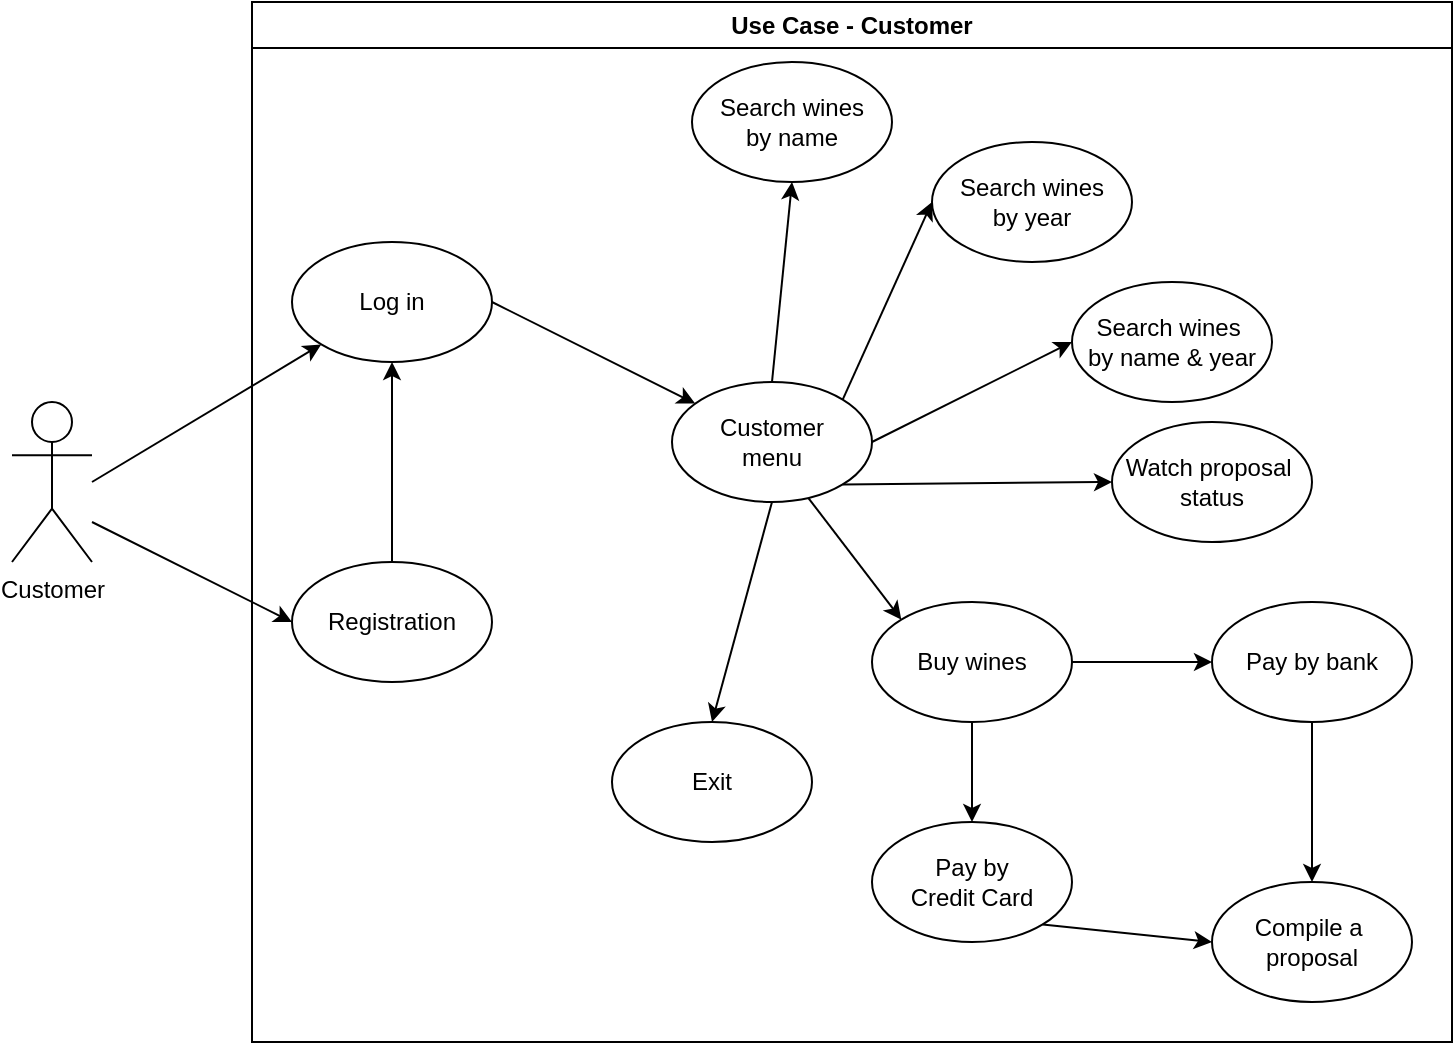 <mxfile version="20.8.16" type="device"><diagram name="Page-1" id="uEv5cgbniml-CpmgONtw"><mxGraphModel dx="954" dy="727" grid="1" gridSize="10" guides="1" tooltips="1" connect="1" arrows="1" fold="1" page="1" pageScale="1" pageWidth="827" pageHeight="1169" math="0" shadow="0"><root><mxCell id="0"/><mxCell id="1" parent="0"/><mxCell id="Oi3WrG4VfCzASp7VYZzI-1" value="Log in" style="ellipse;whiteSpace=wrap;html=1;" vertex="1" parent="1"><mxGeometry x="220" y="160" width="100" height="60" as="geometry"/></mxCell><mxCell id="Oi3WrG4VfCzASp7VYZzI-2" value="Registration" style="ellipse;whiteSpace=wrap;html=1;" vertex="1" parent="1"><mxGeometry x="220" y="320" width="100" height="60" as="geometry"/></mxCell><mxCell id="Oi3WrG4VfCzASp7VYZzI-3" value="Customer&lt;br&gt;menu" style="ellipse;whiteSpace=wrap;html=1;" vertex="1" parent="1"><mxGeometry x="410" y="230" width="100" height="60" as="geometry"/></mxCell><mxCell id="Oi3WrG4VfCzASp7VYZzI-4" value="Search wines&lt;br&gt;by name" style="ellipse;whiteSpace=wrap;html=1;" vertex="1" parent="1"><mxGeometry x="420" y="70" width="100" height="60" as="geometry"/></mxCell><mxCell id="Oi3WrG4VfCzASp7VYZzI-5" value="" style="endArrow=classic;html=1;rounded=0;entryX=0.5;entryY=1;entryDx=0;entryDy=0;exitX=0.5;exitY=0;exitDx=0;exitDy=0;" edge="1" parent="1" source="Oi3WrG4VfCzASp7VYZzI-3" target="Oi3WrG4VfCzASp7VYZzI-4"><mxGeometry width="50" height="50" relative="1" as="geometry"><mxPoint x="320" y="290" as="sourcePoint"/><mxPoint x="370" y="240" as="targetPoint"/></mxGeometry></mxCell><mxCell id="Oi3WrG4VfCzASp7VYZzI-6" value="" style="endArrow=classic;html=1;rounded=0;exitX=1;exitY=0.5;exitDx=0;exitDy=0;" edge="1" parent="1" source="Oi3WrG4VfCzASp7VYZzI-1" target="Oi3WrG4VfCzASp7VYZzI-3"><mxGeometry width="50" height="50" relative="1" as="geometry"><mxPoint x="320" y="290" as="sourcePoint"/><mxPoint x="370" y="240" as="targetPoint"/></mxGeometry></mxCell><mxCell id="Oi3WrG4VfCzASp7VYZzI-7" value="" style="endArrow=classic;html=1;rounded=0;exitX=0.5;exitY=0;exitDx=0;exitDy=0;entryX=0.5;entryY=1;entryDx=0;entryDy=0;" edge="1" parent="1" source="Oi3WrG4VfCzASp7VYZzI-2" target="Oi3WrG4VfCzASp7VYZzI-1"><mxGeometry width="50" height="50" relative="1" as="geometry"><mxPoint x="320" y="290" as="sourcePoint"/><mxPoint x="370" y="240" as="targetPoint"/></mxGeometry></mxCell><mxCell id="Oi3WrG4VfCzASp7VYZzI-8" value="Search wines&lt;br&gt;by year" style="ellipse;whiteSpace=wrap;html=1;" vertex="1" parent="1"><mxGeometry x="540" y="110" width="100" height="60" as="geometry"/></mxCell><mxCell id="Oi3WrG4VfCzASp7VYZzI-9" value="" style="endArrow=classic;html=1;rounded=0;entryX=0;entryY=0.5;entryDx=0;entryDy=0;exitX=1;exitY=0;exitDx=0;exitDy=0;" edge="1" parent="1" source="Oi3WrG4VfCzASp7VYZzI-3" target="Oi3WrG4VfCzASp7VYZzI-8"><mxGeometry width="50" height="50" relative="1" as="geometry"><mxPoint x="360" y="290" as="sourcePoint"/><mxPoint x="410" y="240" as="targetPoint"/></mxGeometry></mxCell><mxCell id="Oi3WrG4VfCzASp7VYZzI-10" value="Search wines&amp;nbsp;&lt;br&gt;by name &amp;amp; year" style="ellipse;whiteSpace=wrap;html=1;" vertex="1" parent="1"><mxGeometry x="610" y="180" width="100" height="60" as="geometry"/></mxCell><mxCell id="Oi3WrG4VfCzASp7VYZzI-11" value="" style="endArrow=classic;html=1;rounded=0;entryX=0;entryY=0.5;entryDx=0;entryDy=0;exitX=1;exitY=0.5;exitDx=0;exitDy=0;" edge="1" parent="1" source="Oi3WrG4VfCzASp7VYZzI-3" target="Oi3WrG4VfCzASp7VYZzI-10"><mxGeometry width="50" height="50" relative="1" as="geometry"><mxPoint x="360" y="280" as="sourcePoint"/><mxPoint x="410" y="230" as="targetPoint"/></mxGeometry></mxCell><mxCell id="Oi3WrG4VfCzASp7VYZzI-12" value="Watch proposal&amp;nbsp;&lt;br&gt;status" style="ellipse;whiteSpace=wrap;html=1;" vertex="1" parent="1"><mxGeometry x="630" y="250" width="100" height="60" as="geometry"/></mxCell><mxCell id="Oi3WrG4VfCzASp7VYZzI-13" value="" style="endArrow=classic;html=1;rounded=0;exitX=1;exitY=1;exitDx=0;exitDy=0;entryX=0;entryY=0.5;entryDx=0;entryDy=0;" edge="1" parent="1" source="Oi3WrG4VfCzASp7VYZzI-3" target="Oi3WrG4VfCzASp7VYZzI-12"><mxGeometry width="50" height="50" relative="1" as="geometry"><mxPoint x="360" y="410" as="sourcePoint"/><mxPoint x="410" y="360" as="targetPoint"/></mxGeometry></mxCell><mxCell id="Oi3WrG4VfCzASp7VYZzI-14" value="Buy wines" style="ellipse;whiteSpace=wrap;html=1;" vertex="1" parent="1"><mxGeometry x="510" y="340" width="100" height="60" as="geometry"/></mxCell><mxCell id="Oi3WrG4VfCzASp7VYZzI-15" value="" style="endArrow=classic;html=1;rounded=0;entryX=0;entryY=0;entryDx=0;entryDy=0;exitX=0.683;exitY=0.969;exitDx=0;exitDy=0;exitPerimeter=0;" edge="1" parent="1" source="Oi3WrG4VfCzASp7VYZzI-3" target="Oi3WrG4VfCzASp7VYZzI-14"><mxGeometry width="50" height="50" relative="1" as="geometry"><mxPoint x="360" y="410" as="sourcePoint"/><mxPoint x="410" y="360" as="targetPoint"/></mxGeometry></mxCell><mxCell id="Oi3WrG4VfCzASp7VYZzI-16" value="Pay by bank" style="ellipse;whiteSpace=wrap;html=1;" vertex="1" parent="1"><mxGeometry x="680" y="340" width="100" height="60" as="geometry"/></mxCell><mxCell id="Oi3WrG4VfCzASp7VYZzI-17" value="" style="endArrow=classic;html=1;rounded=0;entryX=0;entryY=0.5;entryDx=0;entryDy=0;exitX=1;exitY=0.5;exitDx=0;exitDy=0;" edge="1" parent="1" source="Oi3WrG4VfCzASp7VYZzI-14" target="Oi3WrG4VfCzASp7VYZzI-16"><mxGeometry width="50" height="50" relative="1" as="geometry"><mxPoint x="360" y="540" as="sourcePoint"/><mxPoint x="410" y="490" as="targetPoint"/></mxGeometry></mxCell><mxCell id="Oi3WrG4VfCzASp7VYZzI-18" value="Pay by&lt;br&gt;Credit Card" style="ellipse;whiteSpace=wrap;html=1;" vertex="1" parent="1"><mxGeometry x="510" y="450" width="100" height="60" as="geometry"/></mxCell><mxCell id="Oi3WrG4VfCzASp7VYZzI-19" value="" style="endArrow=classic;html=1;rounded=0;entryX=0.5;entryY=0;entryDx=0;entryDy=0;exitX=0.5;exitY=1;exitDx=0;exitDy=0;" edge="1" parent="1" source="Oi3WrG4VfCzASp7VYZzI-14" target="Oi3WrG4VfCzASp7VYZzI-18"><mxGeometry width="50" height="50" relative="1" as="geometry"><mxPoint x="360" y="540" as="sourcePoint"/><mxPoint x="410" y="490" as="targetPoint"/></mxGeometry></mxCell><mxCell id="Oi3WrG4VfCzASp7VYZzI-20" value="Compile a&amp;nbsp;&lt;br&gt;proposal" style="ellipse;whiteSpace=wrap;html=1;" vertex="1" parent="1"><mxGeometry x="680" y="480" width="100" height="60" as="geometry"/></mxCell><mxCell id="Oi3WrG4VfCzASp7VYZzI-21" value="" style="endArrow=classic;html=1;rounded=0;entryX=0.5;entryY=0;entryDx=0;entryDy=0;exitX=0.5;exitY=1;exitDx=0;exitDy=0;" edge="1" parent="1" source="Oi3WrG4VfCzASp7VYZzI-16" target="Oi3WrG4VfCzASp7VYZzI-20"><mxGeometry width="50" height="50" relative="1" as="geometry"><mxPoint x="360" y="540" as="sourcePoint"/><mxPoint x="410" y="490" as="targetPoint"/></mxGeometry></mxCell><mxCell id="Oi3WrG4VfCzASp7VYZzI-22" value="" style="endArrow=classic;html=1;rounded=0;entryX=0;entryY=0.5;entryDx=0;entryDy=0;exitX=1;exitY=1;exitDx=0;exitDy=0;" edge="1" parent="1" source="Oi3WrG4VfCzASp7VYZzI-18" target="Oi3WrG4VfCzASp7VYZzI-20"><mxGeometry width="50" height="50" relative="1" as="geometry"><mxPoint x="360" y="540" as="sourcePoint"/><mxPoint x="410" y="490" as="targetPoint"/></mxGeometry></mxCell><mxCell id="Oi3WrG4VfCzASp7VYZzI-23" value="Exit" style="ellipse;whiteSpace=wrap;html=1;" vertex="1" parent="1"><mxGeometry x="380" y="400" width="100" height="60" as="geometry"/></mxCell><mxCell id="Oi3WrG4VfCzASp7VYZzI-24" value="" style="endArrow=classic;html=1;rounded=0;entryX=0.5;entryY=0;entryDx=0;entryDy=0;exitX=0.5;exitY=1;exitDx=0;exitDy=0;" edge="1" parent="1" source="Oi3WrG4VfCzASp7VYZzI-3" target="Oi3WrG4VfCzASp7VYZzI-23"><mxGeometry width="50" height="50" relative="1" as="geometry"><mxPoint x="360" y="320" as="sourcePoint"/><mxPoint x="390" y="380" as="targetPoint"/></mxGeometry></mxCell><mxCell id="Oi3WrG4VfCzASp7VYZzI-25" value="Use Case - Customer" style="swimlane;whiteSpace=wrap;html=1;" vertex="1" parent="1"><mxGeometry x="200" y="40" width="600" height="520" as="geometry"><mxRectangle x="200" y="40" width="160" height="30" as="alternateBounds"/></mxGeometry></mxCell><mxCell id="Oi3WrG4VfCzASp7VYZzI-26" value="Customer" style="shape=umlActor;verticalLabelPosition=bottom;verticalAlign=top;html=1;outlineConnect=0;" vertex="1" parent="1"><mxGeometry x="80" y="240" width="40" height="80" as="geometry"/></mxCell><mxCell id="Oi3WrG4VfCzASp7VYZzI-29" value="" style="endArrow=classic;html=1;rounded=0;entryX=0;entryY=1;entryDx=0;entryDy=0;" edge="1" parent="1" target="Oi3WrG4VfCzASp7VYZzI-1"><mxGeometry width="50" height="50" relative="1" as="geometry"><mxPoint x="120" y="280" as="sourcePoint"/><mxPoint x="400" y="310" as="targetPoint"/></mxGeometry></mxCell><mxCell id="Oi3WrG4VfCzASp7VYZzI-30" value="" style="endArrow=classic;html=1;rounded=0;entryX=0;entryY=0.5;entryDx=0;entryDy=0;" edge="1" parent="1" target="Oi3WrG4VfCzASp7VYZzI-2"><mxGeometry width="50" height="50" relative="1" as="geometry"><mxPoint x="120" y="300" as="sourcePoint"/><mxPoint x="400" y="310" as="targetPoint"/></mxGeometry></mxCell></root></mxGraphModel></diagram></mxfile>
